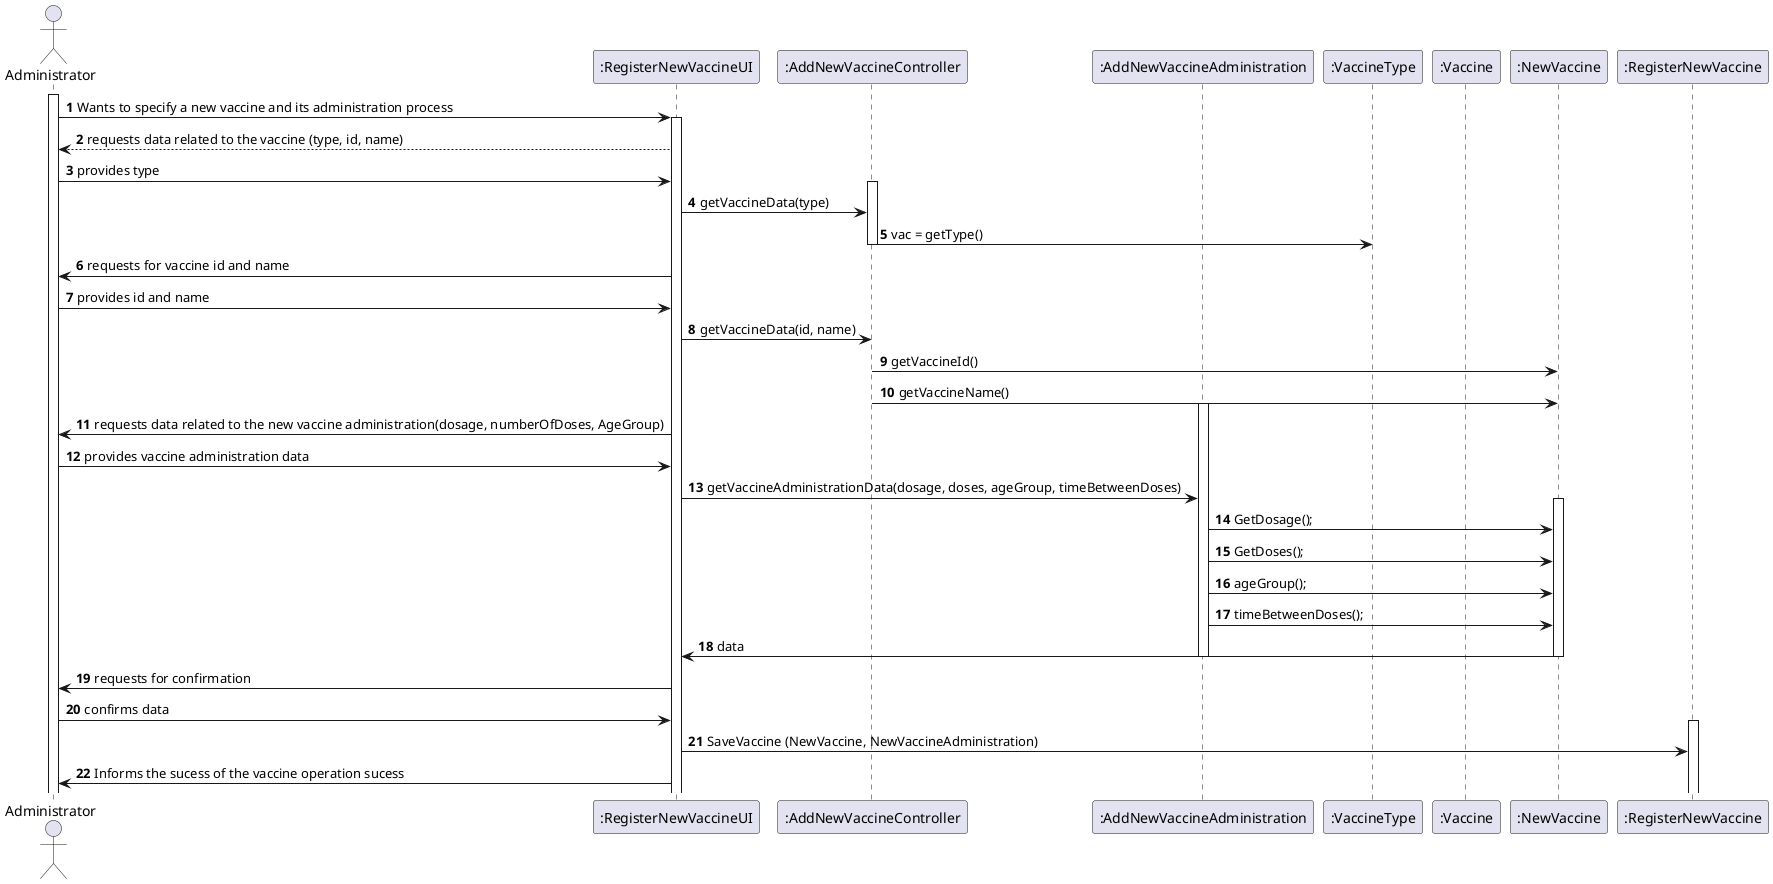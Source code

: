 @startuml
autonumber
'hide footbox
actor "Administrator" as Admin

participant ":RegisterNewVaccineUI" as UI
participant ":AddNewVaccineController" as NVC
participant ":AddNewVaccineAdministration" as NVAC
participant ":RegisterNewVaccine" as RVAC
participant ":VaccineType" as VACT
participant ":Vaccine" as VAC
participant ":NewVaccine" as NVACCI
participant ":RegisterNewVaccine" as RVAC

activate Admin
Admin -> UI : Wants to specify a new vaccine and its administration process

activate UI
UI --> Admin : requests data related to the vaccine (type, id, name)
Admin -> UI : provides type
activate NVC
UI -> NVC : getVaccineData(type)
NVC -> VACT : vac = getType()
deactivate NVC

UI ->Admin : requests for vaccine id and name



Admin -> UI : provides id and name
UI -> NVC : getVaccineData(id, name)
NVC -> NVACCI : getVaccineId()
NVC -> NVACCI: getVaccineName()
deactivate NVC

activate NVAC
UI -> Admin: requests data related to the new vaccine administration(dosage, numberOfDoses, AgeGroup)

Admin -> UI: provides vaccine administration data

UI -> NVAC : getVaccineAdministrationData(dosage, doses, ageGroup, timeBetweenDoses)
activate NVACCI
NVAC -> NVACCI: GetDosage();
NVAC -> NVACCI: GetDoses();
NVAC -> NVACCI: ageGroup();
NVAC -> NVACCI: timeBetweenDoses();
NVACCI -> UI: data
deactivate NVACCI
deactivate NVAC
UI -> Admin: requests for confirmation
Admin -> UI: confirms data
activate RVAC
UI -> RVAC : SaveVaccine (NewVaccine, NewVaccineAdministration)
UI -> Admin: Informs the sucess of the vaccine operation sucess

@enduml